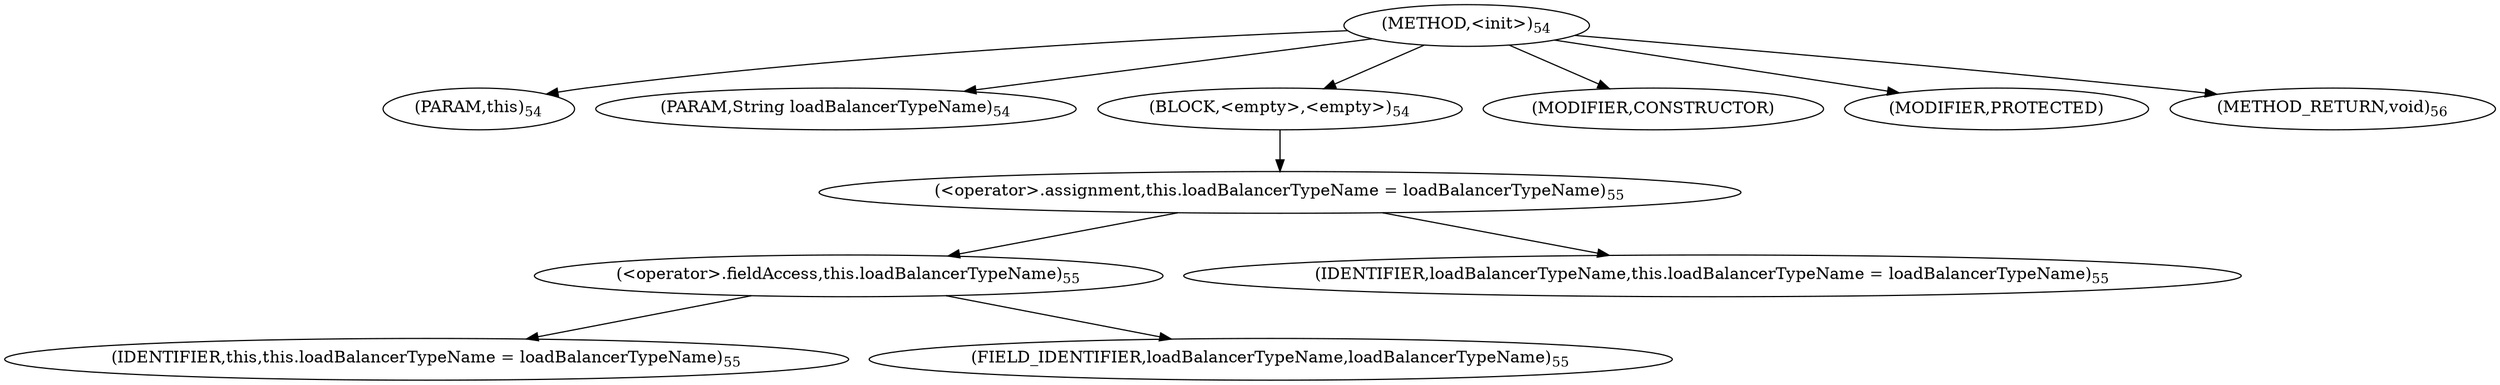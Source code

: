 digraph "&lt;init&gt;" {  
"45" [label = <(METHOD,&lt;init&gt;)<SUB>54</SUB>> ]
"6" [label = <(PARAM,this)<SUB>54</SUB>> ]
"46" [label = <(PARAM,String loadBalancerTypeName)<SUB>54</SUB>> ]
"47" [label = <(BLOCK,&lt;empty&gt;,&lt;empty&gt;)<SUB>54</SUB>> ]
"48" [label = <(&lt;operator&gt;.assignment,this.loadBalancerTypeName = loadBalancerTypeName)<SUB>55</SUB>> ]
"49" [label = <(&lt;operator&gt;.fieldAccess,this.loadBalancerTypeName)<SUB>55</SUB>> ]
"5" [label = <(IDENTIFIER,this,this.loadBalancerTypeName = loadBalancerTypeName)<SUB>55</SUB>> ]
"50" [label = <(FIELD_IDENTIFIER,loadBalancerTypeName,loadBalancerTypeName)<SUB>55</SUB>> ]
"51" [label = <(IDENTIFIER,loadBalancerTypeName,this.loadBalancerTypeName = loadBalancerTypeName)<SUB>55</SUB>> ]
"52" [label = <(MODIFIER,CONSTRUCTOR)> ]
"53" [label = <(MODIFIER,PROTECTED)> ]
"54" [label = <(METHOD_RETURN,void)<SUB>56</SUB>> ]
  "45" -> "6" 
  "45" -> "46" 
  "45" -> "47" 
  "45" -> "52" 
  "45" -> "53" 
  "45" -> "54" 
  "47" -> "48" 
  "48" -> "49" 
  "48" -> "51" 
  "49" -> "5" 
  "49" -> "50" 
}
